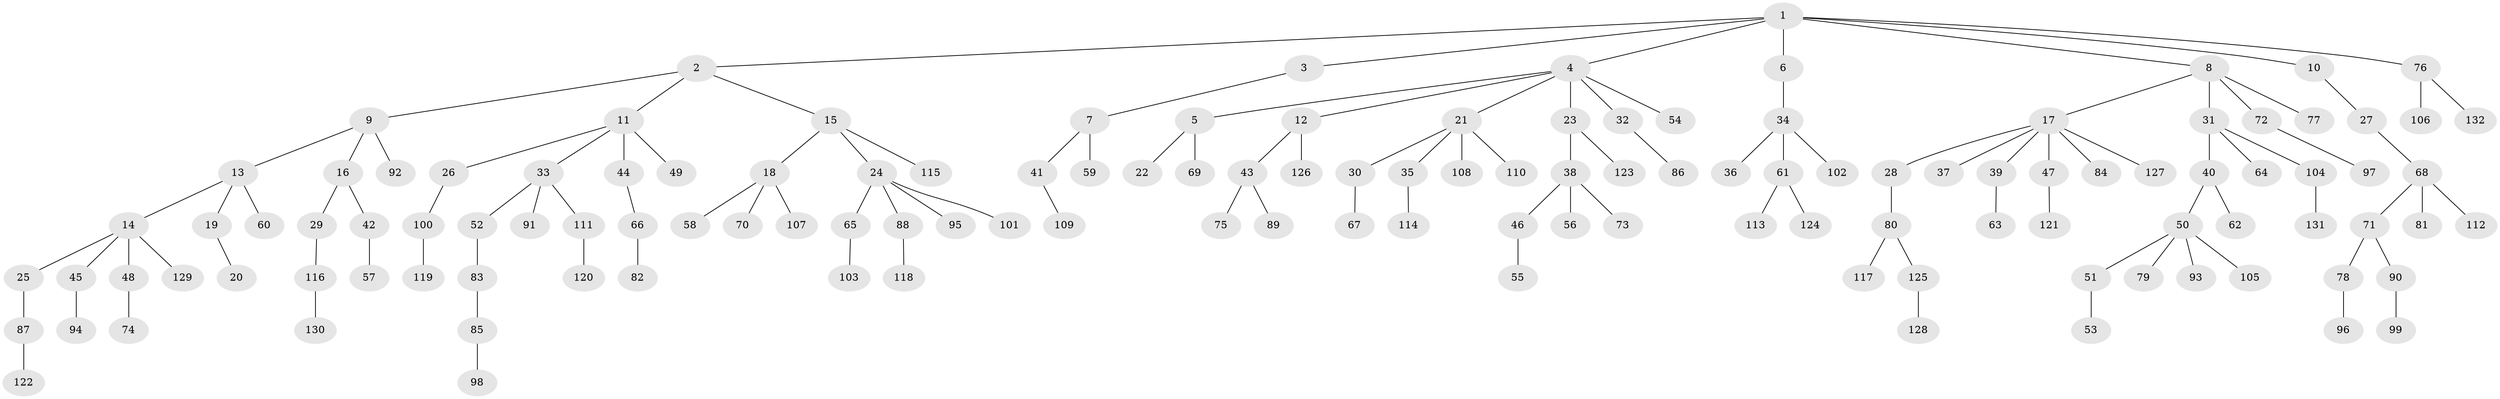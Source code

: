 // coarse degree distribution, {9: 0.010752688172043012, 2: 0.1827956989247312, 8: 0.010752688172043012, 7: 0.021505376344086023, 6: 0.021505376344086023, 5: 0.03225806451612903, 4: 0.03225806451612903, 3: 0.08602150537634409, 1: 0.6021505376344086}
// Generated by graph-tools (version 1.1) at 2025/42/03/06/25 10:42:02]
// undirected, 132 vertices, 131 edges
graph export_dot {
graph [start="1"]
  node [color=gray90,style=filled];
  1;
  2;
  3;
  4;
  5;
  6;
  7;
  8;
  9;
  10;
  11;
  12;
  13;
  14;
  15;
  16;
  17;
  18;
  19;
  20;
  21;
  22;
  23;
  24;
  25;
  26;
  27;
  28;
  29;
  30;
  31;
  32;
  33;
  34;
  35;
  36;
  37;
  38;
  39;
  40;
  41;
  42;
  43;
  44;
  45;
  46;
  47;
  48;
  49;
  50;
  51;
  52;
  53;
  54;
  55;
  56;
  57;
  58;
  59;
  60;
  61;
  62;
  63;
  64;
  65;
  66;
  67;
  68;
  69;
  70;
  71;
  72;
  73;
  74;
  75;
  76;
  77;
  78;
  79;
  80;
  81;
  82;
  83;
  84;
  85;
  86;
  87;
  88;
  89;
  90;
  91;
  92;
  93;
  94;
  95;
  96;
  97;
  98;
  99;
  100;
  101;
  102;
  103;
  104;
  105;
  106;
  107;
  108;
  109;
  110;
  111;
  112;
  113;
  114;
  115;
  116;
  117;
  118;
  119;
  120;
  121;
  122;
  123;
  124;
  125;
  126;
  127;
  128;
  129;
  130;
  131;
  132;
  1 -- 2;
  1 -- 3;
  1 -- 4;
  1 -- 6;
  1 -- 8;
  1 -- 10;
  1 -- 76;
  2 -- 9;
  2 -- 11;
  2 -- 15;
  3 -- 7;
  4 -- 5;
  4 -- 12;
  4 -- 21;
  4 -- 23;
  4 -- 32;
  4 -- 54;
  5 -- 22;
  5 -- 69;
  6 -- 34;
  7 -- 41;
  7 -- 59;
  8 -- 17;
  8 -- 31;
  8 -- 72;
  8 -- 77;
  9 -- 13;
  9 -- 16;
  9 -- 92;
  10 -- 27;
  11 -- 26;
  11 -- 33;
  11 -- 44;
  11 -- 49;
  12 -- 43;
  12 -- 126;
  13 -- 14;
  13 -- 19;
  13 -- 60;
  14 -- 25;
  14 -- 45;
  14 -- 48;
  14 -- 129;
  15 -- 18;
  15 -- 24;
  15 -- 115;
  16 -- 29;
  16 -- 42;
  17 -- 28;
  17 -- 37;
  17 -- 39;
  17 -- 47;
  17 -- 84;
  17 -- 127;
  18 -- 58;
  18 -- 70;
  18 -- 107;
  19 -- 20;
  21 -- 30;
  21 -- 35;
  21 -- 108;
  21 -- 110;
  23 -- 38;
  23 -- 123;
  24 -- 65;
  24 -- 88;
  24 -- 95;
  24 -- 101;
  25 -- 87;
  26 -- 100;
  27 -- 68;
  28 -- 80;
  29 -- 116;
  30 -- 67;
  31 -- 40;
  31 -- 64;
  31 -- 104;
  32 -- 86;
  33 -- 52;
  33 -- 91;
  33 -- 111;
  34 -- 36;
  34 -- 61;
  34 -- 102;
  35 -- 114;
  38 -- 46;
  38 -- 56;
  38 -- 73;
  39 -- 63;
  40 -- 50;
  40 -- 62;
  41 -- 109;
  42 -- 57;
  43 -- 75;
  43 -- 89;
  44 -- 66;
  45 -- 94;
  46 -- 55;
  47 -- 121;
  48 -- 74;
  50 -- 51;
  50 -- 79;
  50 -- 93;
  50 -- 105;
  51 -- 53;
  52 -- 83;
  61 -- 113;
  61 -- 124;
  65 -- 103;
  66 -- 82;
  68 -- 71;
  68 -- 81;
  68 -- 112;
  71 -- 78;
  71 -- 90;
  72 -- 97;
  76 -- 106;
  76 -- 132;
  78 -- 96;
  80 -- 117;
  80 -- 125;
  83 -- 85;
  85 -- 98;
  87 -- 122;
  88 -- 118;
  90 -- 99;
  100 -- 119;
  104 -- 131;
  111 -- 120;
  116 -- 130;
  125 -- 128;
}
